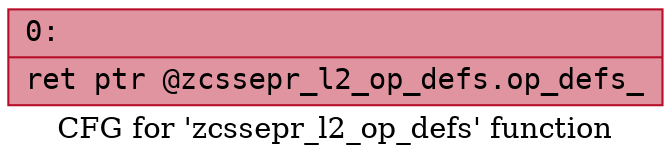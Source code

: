 digraph "CFG for 'zcssepr_l2_op_defs' function" {
	label="CFG for 'zcssepr_l2_op_defs' function";

	Node0x60000071e030 [shape=record,color="#b70d28ff", style=filled, fillcolor="#b70d2870" fontname="Courier",label="{0:\l|  ret ptr @zcssepr_l2_op_defs.op_defs_\l}"];
}
